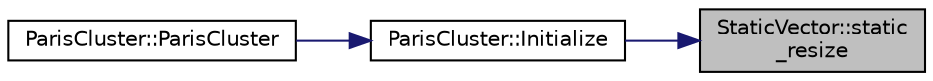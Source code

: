 digraph "StaticVector::static_resize"
{
 // LATEX_PDF_SIZE
  edge [fontname="Helvetica",fontsize="10",labelfontname="Helvetica",labelfontsize="10"];
  node [fontname="Helvetica",fontsize="10",shape=record];
  rankdir="RL";
  Node1 [label="StaticVector::static\l_resize",height=0.2,width=0.4,color="black", fillcolor="grey75", style="filled", fontcolor="black",tooltip=" "];
  Node1 -> Node2 [dir="back",color="midnightblue",fontsize="10",style="solid",fontname="Helvetica"];
  Node2 [label="ParisCluster::Initialize",height=0.2,width=0.4,color="black", fillcolor="white", style="filled",URL="$class_paris_cluster.html#ac4c51b25cb87e251ca3a71108f4be3fc",tooltip=" "];
  Node2 -> Node3 [dir="back",color="midnightblue",fontsize="10",style="solid",fontname="Helvetica"];
  Node3 [label="ParisCluster::ParisCluster",height=0.2,width=0.4,color="black", fillcolor="white", style="filled",URL="$class_paris_cluster.html#adc8a4e0b8a4b32700bde25de2766bb23",tooltip=" "];
}
